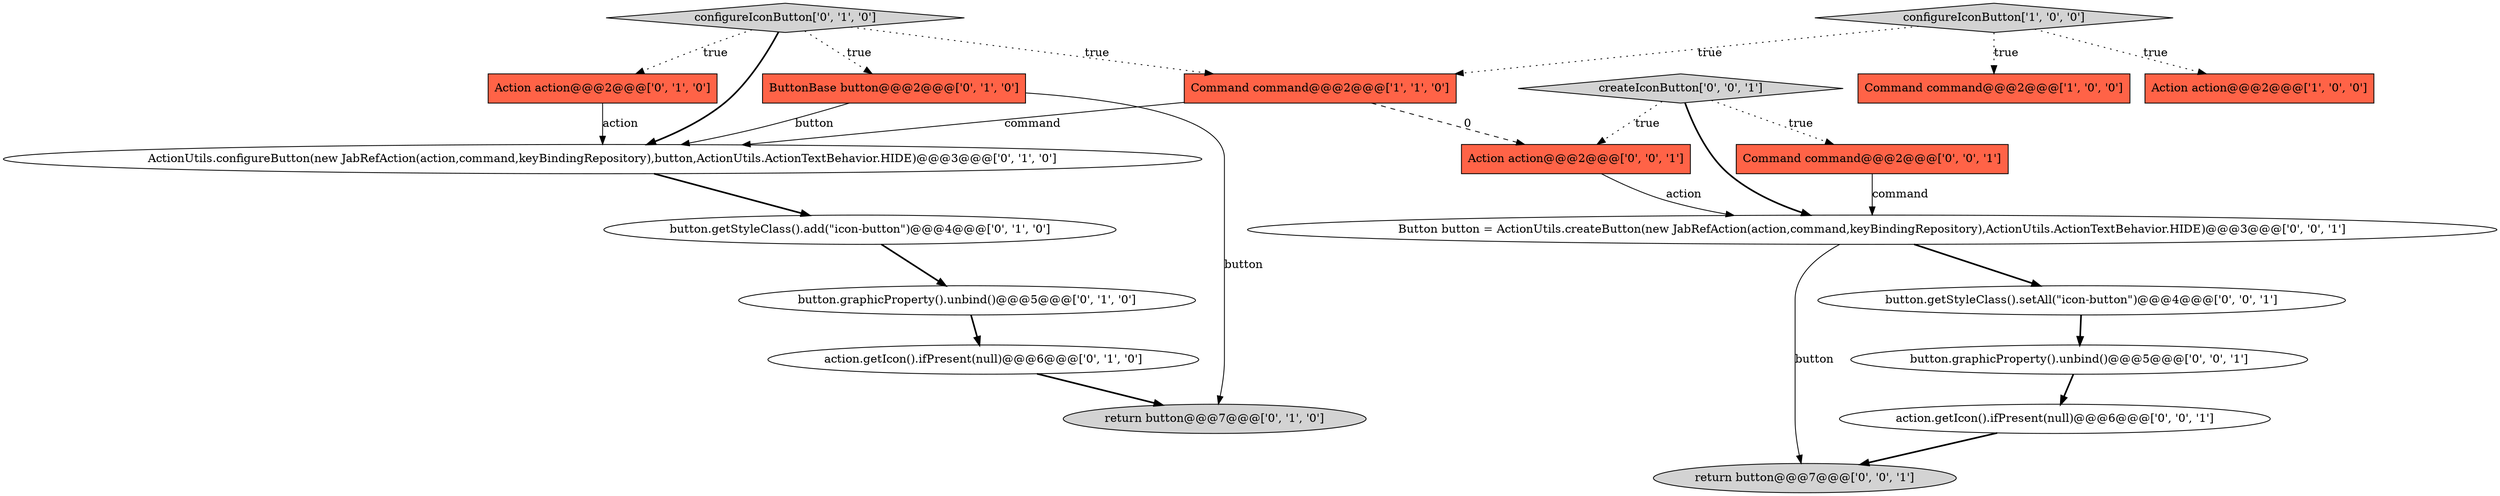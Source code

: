 digraph {
3 [style = filled, label = "Command command@@@2@@@['1', '1', '0']", fillcolor = tomato, shape = box image = "AAA0AAABBB1BBB"];
5 [style = filled, label = "return button@@@7@@@['0', '1', '0']", fillcolor = lightgray, shape = ellipse image = "AAA0AAABBB2BBB"];
15 [style = filled, label = "button.graphicProperty().unbind()@@@5@@@['0', '0', '1']", fillcolor = white, shape = ellipse image = "AAA0AAABBB3BBB"];
1 [style = filled, label = "configureIconButton['1', '0', '0']", fillcolor = lightgray, shape = diamond image = "AAA0AAABBB1BBB"];
12 [style = filled, label = "Button button = ActionUtils.createButton(new JabRefAction(action,command,keyBindingRepository),ActionUtils.ActionTextBehavior.HIDE)@@@3@@@['0', '0', '1']", fillcolor = white, shape = ellipse image = "AAA0AAABBB3BBB"];
9 [style = filled, label = "ActionUtils.configureButton(new JabRefAction(action,command,keyBindingRepository),button,ActionUtils.ActionTextBehavior.HIDE)@@@3@@@['0', '1', '0']", fillcolor = white, shape = ellipse image = "AAA0AAABBB2BBB"];
7 [style = filled, label = "action.getIcon().ifPresent(null)@@@6@@@['0', '1', '0']", fillcolor = white, shape = ellipse image = "AAA1AAABBB2BBB"];
11 [style = filled, label = "configureIconButton['0', '1', '0']", fillcolor = lightgray, shape = diamond image = "AAA0AAABBB2BBB"];
6 [style = filled, label = "ButtonBase button@@@2@@@['0', '1', '0']", fillcolor = tomato, shape = box image = "AAA0AAABBB2BBB"];
2 [style = filled, label = "Command command@@@2@@@['1', '0', '0']", fillcolor = tomato, shape = box image = "AAA0AAABBB1BBB"];
13 [style = filled, label = "return button@@@7@@@['0', '0', '1']", fillcolor = lightgray, shape = ellipse image = "AAA0AAABBB3BBB"];
14 [style = filled, label = "createIconButton['0', '0', '1']", fillcolor = lightgray, shape = diamond image = "AAA0AAABBB3BBB"];
4 [style = filled, label = "button.graphicProperty().unbind()@@@5@@@['0', '1', '0']", fillcolor = white, shape = ellipse image = "AAA0AAABBB2BBB"];
16 [style = filled, label = "action.getIcon().ifPresent(null)@@@6@@@['0', '0', '1']", fillcolor = white, shape = ellipse image = "AAA0AAABBB3BBB"];
17 [style = filled, label = "button.getStyleClass().setAll(\"icon-button\")@@@4@@@['0', '0', '1']", fillcolor = white, shape = ellipse image = "AAA0AAABBB3BBB"];
0 [style = filled, label = "Action action@@@2@@@['1', '0', '0']", fillcolor = tomato, shape = box image = "AAA0AAABBB1BBB"];
18 [style = filled, label = "Command command@@@2@@@['0', '0', '1']", fillcolor = tomato, shape = box image = "AAA0AAABBB3BBB"];
19 [style = filled, label = "Action action@@@2@@@['0', '0', '1']", fillcolor = tomato, shape = box image = "AAA0AAABBB3BBB"];
8 [style = filled, label = "button.getStyleClass().add(\"icon-button\")@@@4@@@['0', '1', '0']", fillcolor = white, shape = ellipse image = "AAA0AAABBB2BBB"];
10 [style = filled, label = "Action action@@@2@@@['0', '1', '0']", fillcolor = tomato, shape = box image = "AAA0AAABBB2BBB"];
3->9 [style = solid, label="command"];
3->19 [style = dashed, label="0"];
11->3 [style = dotted, label="true"];
4->7 [style = bold, label=""];
11->10 [style = dotted, label="true"];
8->4 [style = bold, label=""];
14->18 [style = dotted, label="true"];
18->12 [style = solid, label="command"];
1->0 [style = dotted, label="true"];
6->9 [style = solid, label="button"];
11->9 [style = bold, label=""];
14->12 [style = bold, label=""];
12->13 [style = solid, label="button"];
16->13 [style = bold, label=""];
19->12 [style = solid, label="action"];
1->3 [style = dotted, label="true"];
12->17 [style = bold, label=""];
17->15 [style = bold, label=""];
11->6 [style = dotted, label="true"];
15->16 [style = bold, label=""];
14->19 [style = dotted, label="true"];
7->5 [style = bold, label=""];
1->2 [style = dotted, label="true"];
10->9 [style = solid, label="action"];
9->8 [style = bold, label=""];
6->5 [style = solid, label="button"];
}
